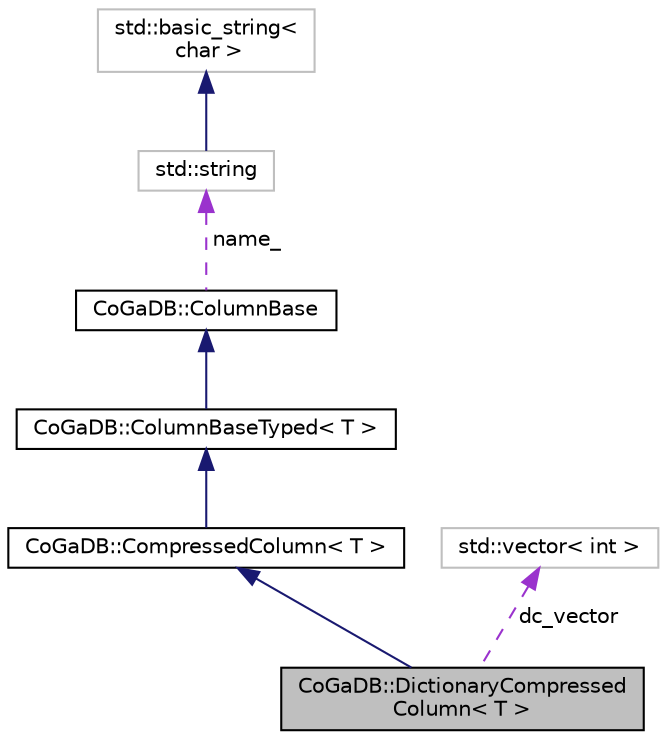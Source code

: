 digraph "CoGaDB::DictionaryCompressedColumn&lt; T &gt;"
{
  edge [fontname="Helvetica",fontsize="10",labelfontname="Helvetica",labelfontsize="10"];
  node [fontname="Helvetica",fontsize="10",shape=record];
  Node1 [label="CoGaDB::DictionaryCompressed\lColumn\< T \>",height=0.2,width=0.4,color="black", fillcolor="grey75", style="filled", fontcolor="black"];
  Node2 -> Node1 [dir="back",color="midnightblue",fontsize="10",style="solid",fontname="Helvetica"];
  Node2 [label="CoGaDB::CompressedColumn\< T \>",height=0.2,width=0.4,color="black", fillcolor="white", style="filled",URL="$classCoGaDB_1_1CompressedColumn.htm",tooltip="This class represents a compressed column with type T, is the base class for all compressed typed col..."];
  Node3 -> Node2 [dir="back",color="midnightblue",fontsize="10",style="solid",fontname="Helvetica"];
  Node3 [label="CoGaDB::ColumnBaseTyped\< T \>",height=0.2,width=0.4,color="black", fillcolor="white", style="filled",URL="$classCoGaDB_1_1ColumnBaseTyped.htm",tooltip="This class represents a column with type T, is the base class for all typed column classes and allows..."];
  Node4 -> Node3 [dir="back",color="midnightblue",fontsize="10",style="solid",fontname="Helvetica"];
  Node4 [label="CoGaDB::ColumnBase",height=0.2,width=0.4,color="black", fillcolor="white", style="filled",URL="$classCoGaDB_1_1ColumnBase.htm",tooltip="This class represents a generic column, is the base class for all column classes and allows a uniform..."];
  Node5 -> Node4 [dir="back",color="darkorchid3",fontsize="10",style="dashed",label=" name_" ,fontname="Helvetica"];
  Node5 [label="std::string",height=0.2,width=0.4,color="grey75", fillcolor="white", style="filled",tooltip="STL class. "];
  Node6 -> Node5 [dir="back",color="midnightblue",fontsize="10",style="solid",fontname="Helvetica"];
  Node6 [label="std::basic_string\<\l char \>",height=0.2,width=0.4,color="grey75", fillcolor="white", style="filled",tooltip="STL class. "];
  Node7 -> Node1 [dir="back",color="darkorchid3",fontsize="10",style="dashed",label=" dc_vector" ,fontname="Helvetica"];
  Node7 [label="std::vector\< int \>",height=0.2,width=0.4,color="grey75", fillcolor="white", style="filled"];
}
